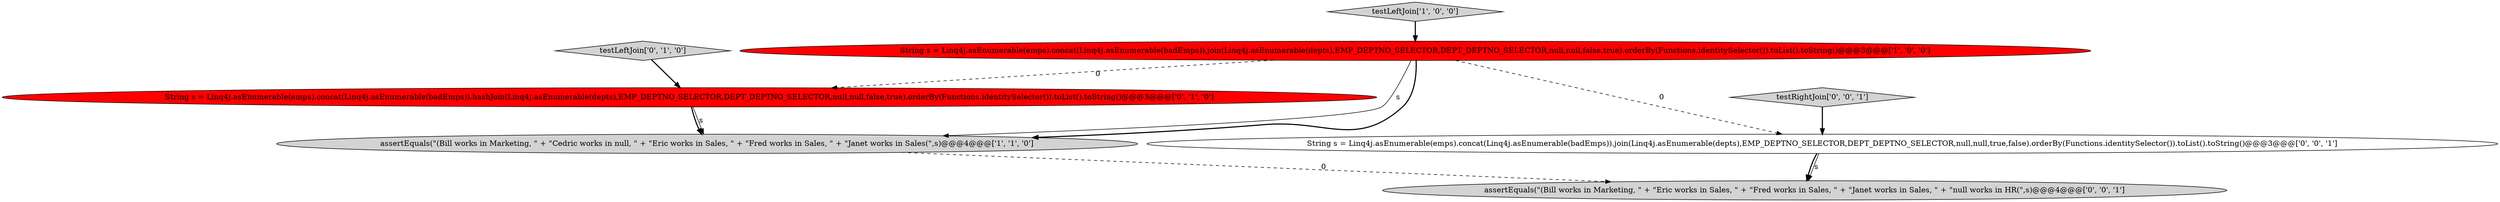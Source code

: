 digraph {
2 [style = filled, label = "testLeftJoin['1', '0', '0']", fillcolor = lightgray, shape = diamond image = "AAA0AAABBB1BBB"];
1 [style = filled, label = "assertEquals(\"(Bill works in Marketing, \" + \"Cedric works in null, \" + \"Eric works in Sales, \" + \"Fred works in Sales, \" + \"Janet works in Sales(\",s)@@@4@@@['1', '1', '0']", fillcolor = lightgray, shape = ellipse image = "AAA0AAABBB1BBB"];
0 [style = filled, label = "String s = Linq4j.asEnumerable(emps).concat(Linq4j.asEnumerable(badEmps)).join(Linq4j.asEnumerable(depts),EMP_DEPTNO_SELECTOR,DEPT_DEPTNO_SELECTOR,null,null,false,true).orderBy(Functions.identitySelector()).toList().toString()@@@3@@@['1', '0', '0']", fillcolor = red, shape = ellipse image = "AAA1AAABBB1BBB"];
7 [style = filled, label = "assertEquals(\"(Bill works in Marketing, \" + \"Eric works in Sales, \" + \"Fred works in Sales, \" + \"Janet works in Sales, \" + \"null works in HR(\",s)@@@4@@@['0', '0', '1']", fillcolor = lightgray, shape = ellipse image = "AAA0AAABBB3BBB"];
6 [style = filled, label = "testRightJoin['0', '0', '1']", fillcolor = lightgray, shape = diamond image = "AAA0AAABBB3BBB"];
5 [style = filled, label = "String s = Linq4j.asEnumerable(emps).concat(Linq4j.asEnumerable(badEmps)).join(Linq4j.asEnumerable(depts),EMP_DEPTNO_SELECTOR,DEPT_DEPTNO_SELECTOR,null,null,true,false).orderBy(Functions.identitySelector()).toList().toString()@@@3@@@['0', '0', '1']", fillcolor = white, shape = ellipse image = "AAA0AAABBB3BBB"];
3 [style = filled, label = "String s = Linq4j.asEnumerable(emps).concat(Linq4j.asEnumerable(badEmps)).hashJoin(Linq4j.asEnumerable(depts),EMP_DEPTNO_SELECTOR,DEPT_DEPTNO_SELECTOR,null,null,false,true).orderBy(Functions.identitySelector()).toList().toString()@@@3@@@['0', '1', '0']", fillcolor = red, shape = ellipse image = "AAA1AAABBB2BBB"];
4 [style = filled, label = "testLeftJoin['0', '1', '0']", fillcolor = lightgray, shape = diamond image = "AAA0AAABBB2BBB"];
5->7 [style = solid, label="s"];
4->3 [style = bold, label=""];
5->7 [style = bold, label=""];
0->1 [style = solid, label="s"];
6->5 [style = bold, label=""];
2->0 [style = bold, label=""];
3->1 [style = solid, label="s"];
0->3 [style = dashed, label="0"];
1->7 [style = dashed, label="0"];
3->1 [style = bold, label=""];
0->5 [style = dashed, label="0"];
0->1 [style = bold, label=""];
}
